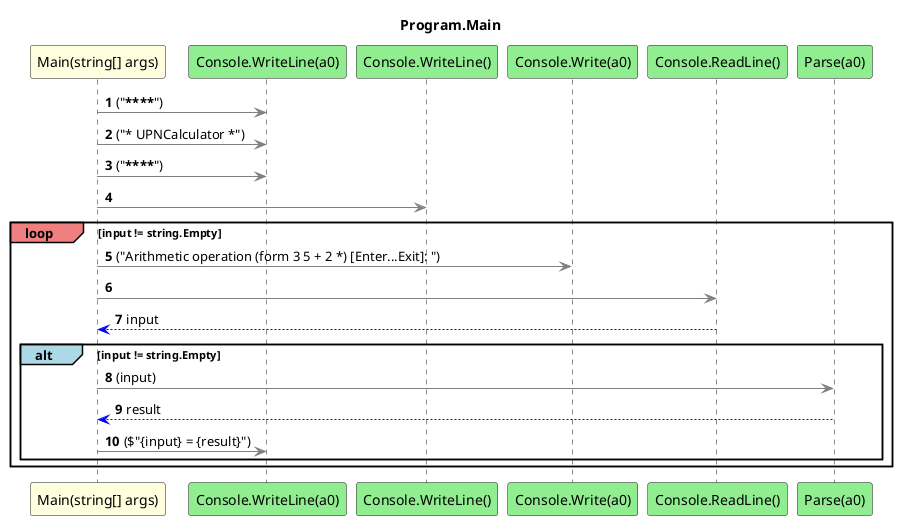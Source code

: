 @startuml Program.Main
title Program.Main
participant "Main(string[] args)" as Main_p0 #LightYellow
participant "Console.WriteLine(a0)" as Console_WriteLine_a0 #LightGreen
participant "Console.WriteLine()" as Console_WriteLine #LightGreen
participant "Console.Write(a0)" as Console_Write_a0 #LightGreen
participant "Console.ReadLine()" as Console_ReadLine #LightGreen
participant "Parse(a0)" as Parse_a0 #LightGreen
autonumber
Main_p0 -[#grey]> Console_WriteLine_a0 : ("********************")
Main_p0 -[#grey]> Console_WriteLine_a0 : ("* UPNCalculator *")
Main_p0 -[#grey]> Console_WriteLine_a0 : ("********************")
Main_p0 -[#grey]> Console_WriteLine
loop#LightCoral input != string.Empty
 Main_p0 -[#grey]> Console_Write_a0 : ("Arithmetic operation (form 3 5 + 2 *) [Enter...Exit]: ")
 Main_p0 -[#grey]> Console_ReadLine
 Console_ReadLine -[#blue]-> Main_p0 : input
 alt#LightBlue input != string.Empty
 Main_p0 -[#grey]> Parse_a0 : (input)
 Parse_a0 -[#blue]-> Main_p0 : result
 Main_p0 -[#grey]> Console_WriteLine_a0 : ($"{input} = {result}")
 end
end
@enduml
